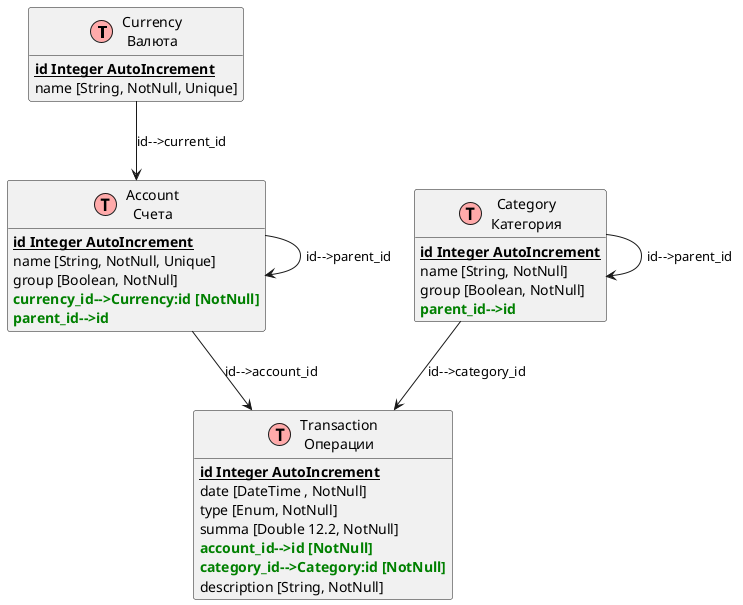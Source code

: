 @startuml
!define table(name, desk) class name as "desk" << (T,#FFAAAA) >>
!define primary_key(x) <u><b>x</b></u>
!define fk_index(x) <color:green><b>x</b></color>
hide methods
hide stereotypes

table(Currency, Currency\nВалюта) {
  primary_key(id Integer AutoIncrement)
  name [String, NotNull, Unique]
}

table(Account, Account\nCчета) {
  primary_key(id Integer AutoIncrement)
  name [String, NotNull, Unique]
  group [Boolean, NotNull]
  fk_index(currency_id-->Currency:id [NotNull])
  fk_index(parent_id-->id)
}

table(Category, Category\nКатегория) {
  primary_key(id Integer AutoIncrement)
  name [String, NotNull]
  group [Boolean, NotNull]
  fk_index(parent_id-->id)
}

table(Transaction, Transaction\nОперации) {
    primary_key(id Integer AutoIncrement)
    date [DateTime , NotNull]
    type [Enum, NotNull]
    summa [Double 12.2, NotNull]
    fk_index(account_id-->id [NotNull])
    fk_index(category_id-->Category:id [NotNull])
    description [String, NotNull]
}

' relationships
' one-to-one relationship

' one to may relationship
Account --> Account : "id-->parent_id"
Account --> Transaction : "id-->account_id"
Currency --> Account : "id-->current_id"
Category --> Category : "id-->parent_id"
Category --> Transaction : "id-->category_id"

' many to many relationship
' Add mark if you like

@enduml

